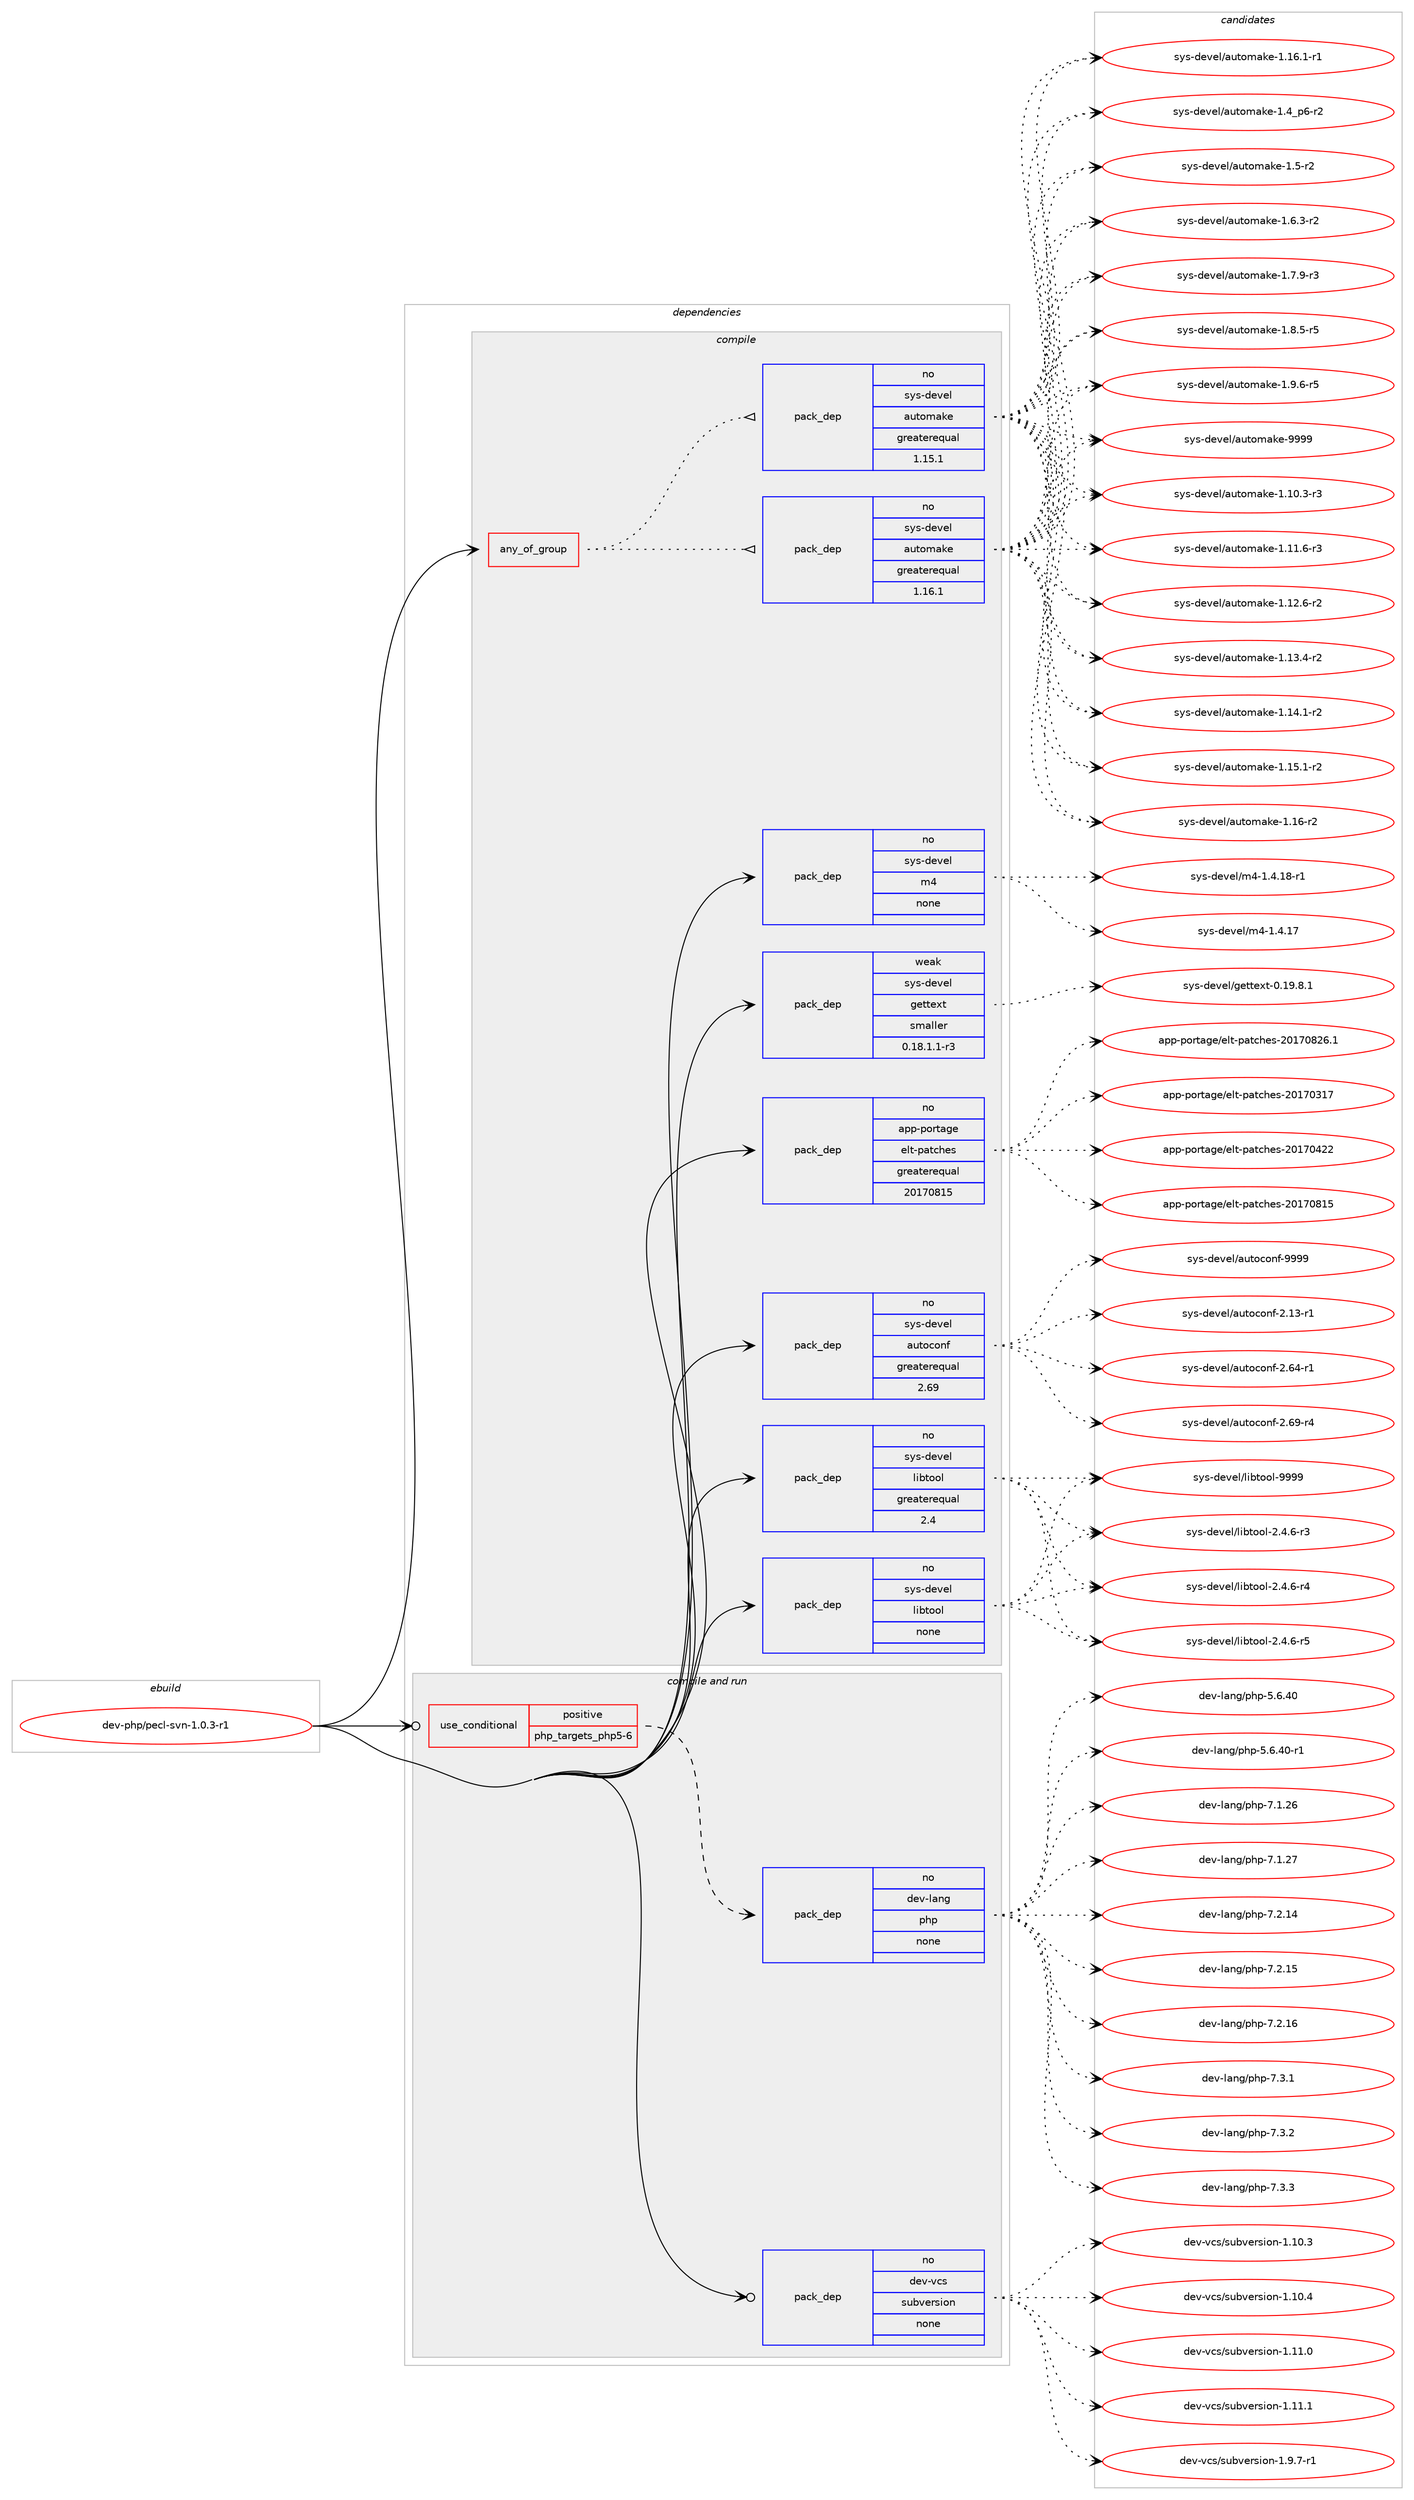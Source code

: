 digraph prolog {

# *************
# Graph options
# *************

newrank=true;
concentrate=true;
compound=true;
graph [rankdir=LR,fontname=Helvetica,fontsize=10,ranksep=1.5];#, ranksep=2.5, nodesep=0.2];
edge  [arrowhead=vee];
node  [fontname=Helvetica,fontsize=10];

# **********
# The ebuild
# **********

subgraph cluster_leftcol {
color=gray;
rank=same;
label=<<i>ebuild</i>>;
id [label="dev-php/pecl-svn-1.0.3-r1", color=red, width=4, href="../dev-php/pecl-svn-1.0.3-r1.svg"];
}

# ****************
# The dependencies
# ****************

subgraph cluster_midcol {
color=gray;
label=<<i>dependencies</i>>;
subgraph cluster_compile {
fillcolor="#eeeeee";
style=filled;
label=<<i>compile</i>>;
subgraph any22623 {
dependency1395403 [label=<<TABLE BORDER="0" CELLBORDER="1" CELLSPACING="0" CELLPADDING="4"><TR><TD CELLPADDING="10">any_of_group</TD></TR></TABLE>>, shape=none, color=red];subgraph pack1002266 {
dependency1395404 [label=<<TABLE BORDER="0" CELLBORDER="1" CELLSPACING="0" CELLPADDING="4" WIDTH="220"><TR><TD ROWSPAN="6" CELLPADDING="30">pack_dep</TD></TR><TR><TD WIDTH="110">no</TD></TR><TR><TD>sys-devel</TD></TR><TR><TD>automake</TD></TR><TR><TD>greaterequal</TD></TR><TR><TD>1.16.1</TD></TR></TABLE>>, shape=none, color=blue];
}
dependency1395403:e -> dependency1395404:w [weight=20,style="dotted",arrowhead="oinv"];
subgraph pack1002267 {
dependency1395405 [label=<<TABLE BORDER="0" CELLBORDER="1" CELLSPACING="0" CELLPADDING="4" WIDTH="220"><TR><TD ROWSPAN="6" CELLPADDING="30">pack_dep</TD></TR><TR><TD WIDTH="110">no</TD></TR><TR><TD>sys-devel</TD></TR><TR><TD>automake</TD></TR><TR><TD>greaterequal</TD></TR><TR><TD>1.15.1</TD></TR></TABLE>>, shape=none, color=blue];
}
dependency1395403:e -> dependency1395405:w [weight=20,style="dotted",arrowhead="oinv"];
}
id:e -> dependency1395403:w [weight=20,style="solid",arrowhead="vee"];
subgraph pack1002268 {
dependency1395406 [label=<<TABLE BORDER="0" CELLBORDER="1" CELLSPACING="0" CELLPADDING="4" WIDTH="220"><TR><TD ROWSPAN="6" CELLPADDING="30">pack_dep</TD></TR><TR><TD WIDTH="110">no</TD></TR><TR><TD>app-portage</TD></TR><TR><TD>elt-patches</TD></TR><TR><TD>greaterequal</TD></TR><TR><TD>20170815</TD></TR></TABLE>>, shape=none, color=blue];
}
id:e -> dependency1395406:w [weight=20,style="solid",arrowhead="vee"];
subgraph pack1002269 {
dependency1395407 [label=<<TABLE BORDER="0" CELLBORDER="1" CELLSPACING="0" CELLPADDING="4" WIDTH="220"><TR><TD ROWSPAN="6" CELLPADDING="30">pack_dep</TD></TR><TR><TD WIDTH="110">no</TD></TR><TR><TD>sys-devel</TD></TR><TR><TD>autoconf</TD></TR><TR><TD>greaterequal</TD></TR><TR><TD>2.69</TD></TR></TABLE>>, shape=none, color=blue];
}
id:e -> dependency1395407:w [weight=20,style="solid",arrowhead="vee"];
subgraph pack1002270 {
dependency1395408 [label=<<TABLE BORDER="0" CELLBORDER="1" CELLSPACING="0" CELLPADDING="4" WIDTH="220"><TR><TD ROWSPAN="6" CELLPADDING="30">pack_dep</TD></TR><TR><TD WIDTH="110">no</TD></TR><TR><TD>sys-devel</TD></TR><TR><TD>libtool</TD></TR><TR><TD>greaterequal</TD></TR><TR><TD>2.4</TD></TR></TABLE>>, shape=none, color=blue];
}
id:e -> dependency1395408:w [weight=20,style="solid",arrowhead="vee"];
subgraph pack1002271 {
dependency1395409 [label=<<TABLE BORDER="0" CELLBORDER="1" CELLSPACING="0" CELLPADDING="4" WIDTH="220"><TR><TD ROWSPAN="6" CELLPADDING="30">pack_dep</TD></TR><TR><TD WIDTH="110">no</TD></TR><TR><TD>sys-devel</TD></TR><TR><TD>libtool</TD></TR><TR><TD>none</TD></TR><TR><TD></TD></TR></TABLE>>, shape=none, color=blue];
}
id:e -> dependency1395409:w [weight=20,style="solid",arrowhead="vee"];
subgraph pack1002272 {
dependency1395410 [label=<<TABLE BORDER="0" CELLBORDER="1" CELLSPACING="0" CELLPADDING="4" WIDTH="220"><TR><TD ROWSPAN="6" CELLPADDING="30">pack_dep</TD></TR><TR><TD WIDTH="110">no</TD></TR><TR><TD>sys-devel</TD></TR><TR><TD>m4</TD></TR><TR><TD>none</TD></TR><TR><TD></TD></TR></TABLE>>, shape=none, color=blue];
}
id:e -> dependency1395410:w [weight=20,style="solid",arrowhead="vee"];
subgraph pack1002273 {
dependency1395411 [label=<<TABLE BORDER="0" CELLBORDER="1" CELLSPACING="0" CELLPADDING="4" WIDTH="220"><TR><TD ROWSPAN="6" CELLPADDING="30">pack_dep</TD></TR><TR><TD WIDTH="110">weak</TD></TR><TR><TD>sys-devel</TD></TR><TR><TD>gettext</TD></TR><TR><TD>smaller</TD></TR><TR><TD>0.18.1.1-r3</TD></TR></TABLE>>, shape=none, color=blue];
}
id:e -> dependency1395411:w [weight=20,style="solid",arrowhead="vee"];
}
subgraph cluster_compileandrun {
fillcolor="#eeeeee";
style=filled;
label=<<i>compile and run</i>>;
subgraph cond369949 {
dependency1395412 [label=<<TABLE BORDER="0" CELLBORDER="1" CELLSPACING="0" CELLPADDING="4"><TR><TD ROWSPAN="3" CELLPADDING="10">use_conditional</TD></TR><TR><TD>positive</TD></TR><TR><TD>php_targets_php5-6</TD></TR></TABLE>>, shape=none, color=red];
subgraph pack1002274 {
dependency1395413 [label=<<TABLE BORDER="0" CELLBORDER="1" CELLSPACING="0" CELLPADDING="4" WIDTH="220"><TR><TD ROWSPAN="6" CELLPADDING="30">pack_dep</TD></TR><TR><TD WIDTH="110">no</TD></TR><TR><TD>dev-lang</TD></TR><TR><TD>php</TD></TR><TR><TD>none</TD></TR><TR><TD></TD></TR></TABLE>>, shape=none, color=blue];
}
dependency1395412:e -> dependency1395413:w [weight=20,style="dashed",arrowhead="vee"];
}
id:e -> dependency1395412:w [weight=20,style="solid",arrowhead="odotvee"];
subgraph pack1002275 {
dependency1395414 [label=<<TABLE BORDER="0" CELLBORDER="1" CELLSPACING="0" CELLPADDING="4" WIDTH="220"><TR><TD ROWSPAN="6" CELLPADDING="30">pack_dep</TD></TR><TR><TD WIDTH="110">no</TD></TR><TR><TD>dev-vcs</TD></TR><TR><TD>subversion</TD></TR><TR><TD>none</TD></TR><TR><TD></TD></TR></TABLE>>, shape=none, color=blue];
}
id:e -> dependency1395414:w [weight=20,style="solid",arrowhead="odotvee"];
}
subgraph cluster_run {
fillcolor="#eeeeee";
style=filled;
label=<<i>run</i>>;
}
}

# **************
# The candidates
# **************

subgraph cluster_choices {
rank=same;
color=gray;
label=<<i>candidates</i>>;

subgraph choice1002266 {
color=black;
nodesep=1;
choice11512111545100101118101108479711711611110997107101454946494846514511451 [label="sys-devel/automake-1.10.3-r3", color=red, width=4,href="../sys-devel/automake-1.10.3-r3.svg"];
choice11512111545100101118101108479711711611110997107101454946494946544511451 [label="sys-devel/automake-1.11.6-r3", color=red, width=4,href="../sys-devel/automake-1.11.6-r3.svg"];
choice11512111545100101118101108479711711611110997107101454946495046544511450 [label="sys-devel/automake-1.12.6-r2", color=red, width=4,href="../sys-devel/automake-1.12.6-r2.svg"];
choice11512111545100101118101108479711711611110997107101454946495146524511450 [label="sys-devel/automake-1.13.4-r2", color=red, width=4,href="../sys-devel/automake-1.13.4-r2.svg"];
choice11512111545100101118101108479711711611110997107101454946495246494511450 [label="sys-devel/automake-1.14.1-r2", color=red, width=4,href="../sys-devel/automake-1.14.1-r2.svg"];
choice11512111545100101118101108479711711611110997107101454946495346494511450 [label="sys-devel/automake-1.15.1-r2", color=red, width=4,href="../sys-devel/automake-1.15.1-r2.svg"];
choice1151211154510010111810110847971171161111099710710145494649544511450 [label="sys-devel/automake-1.16-r2", color=red, width=4,href="../sys-devel/automake-1.16-r2.svg"];
choice11512111545100101118101108479711711611110997107101454946495446494511449 [label="sys-devel/automake-1.16.1-r1", color=red, width=4,href="../sys-devel/automake-1.16.1-r1.svg"];
choice115121115451001011181011084797117116111109971071014549465295112544511450 [label="sys-devel/automake-1.4_p6-r2", color=red, width=4,href="../sys-devel/automake-1.4_p6-r2.svg"];
choice11512111545100101118101108479711711611110997107101454946534511450 [label="sys-devel/automake-1.5-r2", color=red, width=4,href="../sys-devel/automake-1.5-r2.svg"];
choice115121115451001011181011084797117116111109971071014549465446514511450 [label="sys-devel/automake-1.6.3-r2", color=red, width=4,href="../sys-devel/automake-1.6.3-r2.svg"];
choice115121115451001011181011084797117116111109971071014549465546574511451 [label="sys-devel/automake-1.7.9-r3", color=red, width=4,href="../sys-devel/automake-1.7.9-r3.svg"];
choice115121115451001011181011084797117116111109971071014549465646534511453 [label="sys-devel/automake-1.8.5-r5", color=red, width=4,href="../sys-devel/automake-1.8.5-r5.svg"];
choice115121115451001011181011084797117116111109971071014549465746544511453 [label="sys-devel/automake-1.9.6-r5", color=red, width=4,href="../sys-devel/automake-1.9.6-r5.svg"];
choice115121115451001011181011084797117116111109971071014557575757 [label="sys-devel/automake-9999", color=red, width=4,href="../sys-devel/automake-9999.svg"];
dependency1395404:e -> choice11512111545100101118101108479711711611110997107101454946494846514511451:w [style=dotted,weight="100"];
dependency1395404:e -> choice11512111545100101118101108479711711611110997107101454946494946544511451:w [style=dotted,weight="100"];
dependency1395404:e -> choice11512111545100101118101108479711711611110997107101454946495046544511450:w [style=dotted,weight="100"];
dependency1395404:e -> choice11512111545100101118101108479711711611110997107101454946495146524511450:w [style=dotted,weight="100"];
dependency1395404:e -> choice11512111545100101118101108479711711611110997107101454946495246494511450:w [style=dotted,weight="100"];
dependency1395404:e -> choice11512111545100101118101108479711711611110997107101454946495346494511450:w [style=dotted,weight="100"];
dependency1395404:e -> choice1151211154510010111810110847971171161111099710710145494649544511450:w [style=dotted,weight="100"];
dependency1395404:e -> choice11512111545100101118101108479711711611110997107101454946495446494511449:w [style=dotted,weight="100"];
dependency1395404:e -> choice115121115451001011181011084797117116111109971071014549465295112544511450:w [style=dotted,weight="100"];
dependency1395404:e -> choice11512111545100101118101108479711711611110997107101454946534511450:w [style=dotted,weight="100"];
dependency1395404:e -> choice115121115451001011181011084797117116111109971071014549465446514511450:w [style=dotted,weight="100"];
dependency1395404:e -> choice115121115451001011181011084797117116111109971071014549465546574511451:w [style=dotted,weight="100"];
dependency1395404:e -> choice115121115451001011181011084797117116111109971071014549465646534511453:w [style=dotted,weight="100"];
dependency1395404:e -> choice115121115451001011181011084797117116111109971071014549465746544511453:w [style=dotted,weight="100"];
dependency1395404:e -> choice115121115451001011181011084797117116111109971071014557575757:w [style=dotted,weight="100"];
}
subgraph choice1002267 {
color=black;
nodesep=1;
choice11512111545100101118101108479711711611110997107101454946494846514511451 [label="sys-devel/automake-1.10.3-r3", color=red, width=4,href="../sys-devel/automake-1.10.3-r3.svg"];
choice11512111545100101118101108479711711611110997107101454946494946544511451 [label="sys-devel/automake-1.11.6-r3", color=red, width=4,href="../sys-devel/automake-1.11.6-r3.svg"];
choice11512111545100101118101108479711711611110997107101454946495046544511450 [label="sys-devel/automake-1.12.6-r2", color=red, width=4,href="../sys-devel/automake-1.12.6-r2.svg"];
choice11512111545100101118101108479711711611110997107101454946495146524511450 [label="sys-devel/automake-1.13.4-r2", color=red, width=4,href="../sys-devel/automake-1.13.4-r2.svg"];
choice11512111545100101118101108479711711611110997107101454946495246494511450 [label="sys-devel/automake-1.14.1-r2", color=red, width=4,href="../sys-devel/automake-1.14.1-r2.svg"];
choice11512111545100101118101108479711711611110997107101454946495346494511450 [label="sys-devel/automake-1.15.1-r2", color=red, width=4,href="../sys-devel/automake-1.15.1-r2.svg"];
choice1151211154510010111810110847971171161111099710710145494649544511450 [label="sys-devel/automake-1.16-r2", color=red, width=4,href="../sys-devel/automake-1.16-r2.svg"];
choice11512111545100101118101108479711711611110997107101454946495446494511449 [label="sys-devel/automake-1.16.1-r1", color=red, width=4,href="../sys-devel/automake-1.16.1-r1.svg"];
choice115121115451001011181011084797117116111109971071014549465295112544511450 [label="sys-devel/automake-1.4_p6-r2", color=red, width=4,href="../sys-devel/automake-1.4_p6-r2.svg"];
choice11512111545100101118101108479711711611110997107101454946534511450 [label="sys-devel/automake-1.5-r2", color=red, width=4,href="../sys-devel/automake-1.5-r2.svg"];
choice115121115451001011181011084797117116111109971071014549465446514511450 [label="sys-devel/automake-1.6.3-r2", color=red, width=4,href="../sys-devel/automake-1.6.3-r2.svg"];
choice115121115451001011181011084797117116111109971071014549465546574511451 [label="sys-devel/automake-1.7.9-r3", color=red, width=4,href="../sys-devel/automake-1.7.9-r3.svg"];
choice115121115451001011181011084797117116111109971071014549465646534511453 [label="sys-devel/automake-1.8.5-r5", color=red, width=4,href="../sys-devel/automake-1.8.5-r5.svg"];
choice115121115451001011181011084797117116111109971071014549465746544511453 [label="sys-devel/automake-1.9.6-r5", color=red, width=4,href="../sys-devel/automake-1.9.6-r5.svg"];
choice115121115451001011181011084797117116111109971071014557575757 [label="sys-devel/automake-9999", color=red, width=4,href="../sys-devel/automake-9999.svg"];
dependency1395405:e -> choice11512111545100101118101108479711711611110997107101454946494846514511451:w [style=dotted,weight="100"];
dependency1395405:e -> choice11512111545100101118101108479711711611110997107101454946494946544511451:w [style=dotted,weight="100"];
dependency1395405:e -> choice11512111545100101118101108479711711611110997107101454946495046544511450:w [style=dotted,weight="100"];
dependency1395405:e -> choice11512111545100101118101108479711711611110997107101454946495146524511450:w [style=dotted,weight="100"];
dependency1395405:e -> choice11512111545100101118101108479711711611110997107101454946495246494511450:w [style=dotted,weight="100"];
dependency1395405:e -> choice11512111545100101118101108479711711611110997107101454946495346494511450:w [style=dotted,weight="100"];
dependency1395405:e -> choice1151211154510010111810110847971171161111099710710145494649544511450:w [style=dotted,weight="100"];
dependency1395405:e -> choice11512111545100101118101108479711711611110997107101454946495446494511449:w [style=dotted,weight="100"];
dependency1395405:e -> choice115121115451001011181011084797117116111109971071014549465295112544511450:w [style=dotted,weight="100"];
dependency1395405:e -> choice11512111545100101118101108479711711611110997107101454946534511450:w [style=dotted,weight="100"];
dependency1395405:e -> choice115121115451001011181011084797117116111109971071014549465446514511450:w [style=dotted,weight="100"];
dependency1395405:e -> choice115121115451001011181011084797117116111109971071014549465546574511451:w [style=dotted,weight="100"];
dependency1395405:e -> choice115121115451001011181011084797117116111109971071014549465646534511453:w [style=dotted,weight="100"];
dependency1395405:e -> choice115121115451001011181011084797117116111109971071014549465746544511453:w [style=dotted,weight="100"];
dependency1395405:e -> choice115121115451001011181011084797117116111109971071014557575757:w [style=dotted,weight="100"];
}
subgraph choice1002268 {
color=black;
nodesep=1;
choice97112112451121111141169710310147101108116451129711699104101115455048495548514955 [label="app-portage/elt-patches-20170317", color=red, width=4,href="../app-portage/elt-patches-20170317.svg"];
choice97112112451121111141169710310147101108116451129711699104101115455048495548525050 [label="app-portage/elt-patches-20170422", color=red, width=4,href="../app-portage/elt-patches-20170422.svg"];
choice97112112451121111141169710310147101108116451129711699104101115455048495548564953 [label="app-portage/elt-patches-20170815", color=red, width=4,href="../app-portage/elt-patches-20170815.svg"];
choice971121124511211111411697103101471011081164511297116991041011154550484955485650544649 [label="app-portage/elt-patches-20170826.1", color=red, width=4,href="../app-portage/elt-patches-20170826.1.svg"];
dependency1395406:e -> choice97112112451121111141169710310147101108116451129711699104101115455048495548514955:w [style=dotted,weight="100"];
dependency1395406:e -> choice97112112451121111141169710310147101108116451129711699104101115455048495548525050:w [style=dotted,weight="100"];
dependency1395406:e -> choice97112112451121111141169710310147101108116451129711699104101115455048495548564953:w [style=dotted,weight="100"];
dependency1395406:e -> choice971121124511211111411697103101471011081164511297116991041011154550484955485650544649:w [style=dotted,weight="100"];
}
subgraph choice1002269 {
color=black;
nodesep=1;
choice1151211154510010111810110847971171161119911111010245504649514511449 [label="sys-devel/autoconf-2.13-r1", color=red, width=4,href="../sys-devel/autoconf-2.13-r1.svg"];
choice1151211154510010111810110847971171161119911111010245504654524511449 [label="sys-devel/autoconf-2.64-r1", color=red, width=4,href="../sys-devel/autoconf-2.64-r1.svg"];
choice1151211154510010111810110847971171161119911111010245504654574511452 [label="sys-devel/autoconf-2.69-r4", color=red, width=4,href="../sys-devel/autoconf-2.69-r4.svg"];
choice115121115451001011181011084797117116111991111101024557575757 [label="sys-devel/autoconf-9999", color=red, width=4,href="../sys-devel/autoconf-9999.svg"];
dependency1395407:e -> choice1151211154510010111810110847971171161119911111010245504649514511449:w [style=dotted,weight="100"];
dependency1395407:e -> choice1151211154510010111810110847971171161119911111010245504654524511449:w [style=dotted,weight="100"];
dependency1395407:e -> choice1151211154510010111810110847971171161119911111010245504654574511452:w [style=dotted,weight="100"];
dependency1395407:e -> choice115121115451001011181011084797117116111991111101024557575757:w [style=dotted,weight="100"];
}
subgraph choice1002270 {
color=black;
nodesep=1;
choice1151211154510010111810110847108105981161111111084550465246544511451 [label="sys-devel/libtool-2.4.6-r3", color=red, width=4,href="../sys-devel/libtool-2.4.6-r3.svg"];
choice1151211154510010111810110847108105981161111111084550465246544511452 [label="sys-devel/libtool-2.4.6-r4", color=red, width=4,href="../sys-devel/libtool-2.4.6-r4.svg"];
choice1151211154510010111810110847108105981161111111084550465246544511453 [label="sys-devel/libtool-2.4.6-r5", color=red, width=4,href="../sys-devel/libtool-2.4.6-r5.svg"];
choice1151211154510010111810110847108105981161111111084557575757 [label="sys-devel/libtool-9999", color=red, width=4,href="../sys-devel/libtool-9999.svg"];
dependency1395408:e -> choice1151211154510010111810110847108105981161111111084550465246544511451:w [style=dotted,weight="100"];
dependency1395408:e -> choice1151211154510010111810110847108105981161111111084550465246544511452:w [style=dotted,weight="100"];
dependency1395408:e -> choice1151211154510010111810110847108105981161111111084550465246544511453:w [style=dotted,weight="100"];
dependency1395408:e -> choice1151211154510010111810110847108105981161111111084557575757:w [style=dotted,weight="100"];
}
subgraph choice1002271 {
color=black;
nodesep=1;
choice1151211154510010111810110847108105981161111111084550465246544511451 [label="sys-devel/libtool-2.4.6-r3", color=red, width=4,href="../sys-devel/libtool-2.4.6-r3.svg"];
choice1151211154510010111810110847108105981161111111084550465246544511452 [label="sys-devel/libtool-2.4.6-r4", color=red, width=4,href="../sys-devel/libtool-2.4.6-r4.svg"];
choice1151211154510010111810110847108105981161111111084550465246544511453 [label="sys-devel/libtool-2.4.6-r5", color=red, width=4,href="../sys-devel/libtool-2.4.6-r5.svg"];
choice1151211154510010111810110847108105981161111111084557575757 [label="sys-devel/libtool-9999", color=red, width=4,href="../sys-devel/libtool-9999.svg"];
dependency1395409:e -> choice1151211154510010111810110847108105981161111111084550465246544511451:w [style=dotted,weight="100"];
dependency1395409:e -> choice1151211154510010111810110847108105981161111111084550465246544511452:w [style=dotted,weight="100"];
dependency1395409:e -> choice1151211154510010111810110847108105981161111111084550465246544511453:w [style=dotted,weight="100"];
dependency1395409:e -> choice1151211154510010111810110847108105981161111111084557575757:w [style=dotted,weight="100"];
}
subgraph choice1002272 {
color=black;
nodesep=1;
choice11512111545100101118101108471095245494652464955 [label="sys-devel/m4-1.4.17", color=red, width=4,href="../sys-devel/m4-1.4.17.svg"];
choice115121115451001011181011084710952454946524649564511449 [label="sys-devel/m4-1.4.18-r1", color=red, width=4,href="../sys-devel/m4-1.4.18-r1.svg"];
dependency1395410:e -> choice11512111545100101118101108471095245494652464955:w [style=dotted,weight="100"];
dependency1395410:e -> choice115121115451001011181011084710952454946524649564511449:w [style=dotted,weight="100"];
}
subgraph choice1002273 {
color=black;
nodesep=1;
choice1151211154510010111810110847103101116116101120116454846495746564649 [label="sys-devel/gettext-0.19.8.1", color=red, width=4,href="../sys-devel/gettext-0.19.8.1.svg"];
dependency1395411:e -> choice1151211154510010111810110847103101116116101120116454846495746564649:w [style=dotted,weight="100"];
}
subgraph choice1002274 {
color=black;
nodesep=1;
choice10010111845108971101034711210411245534654465248 [label="dev-lang/php-5.6.40", color=red, width=4,href="../dev-lang/php-5.6.40.svg"];
choice100101118451089711010347112104112455346544652484511449 [label="dev-lang/php-5.6.40-r1", color=red, width=4,href="../dev-lang/php-5.6.40-r1.svg"];
choice10010111845108971101034711210411245554649465054 [label="dev-lang/php-7.1.26", color=red, width=4,href="../dev-lang/php-7.1.26.svg"];
choice10010111845108971101034711210411245554649465055 [label="dev-lang/php-7.1.27", color=red, width=4,href="../dev-lang/php-7.1.27.svg"];
choice10010111845108971101034711210411245554650464952 [label="dev-lang/php-7.2.14", color=red, width=4,href="../dev-lang/php-7.2.14.svg"];
choice10010111845108971101034711210411245554650464953 [label="dev-lang/php-7.2.15", color=red, width=4,href="../dev-lang/php-7.2.15.svg"];
choice10010111845108971101034711210411245554650464954 [label="dev-lang/php-7.2.16", color=red, width=4,href="../dev-lang/php-7.2.16.svg"];
choice100101118451089711010347112104112455546514649 [label="dev-lang/php-7.3.1", color=red, width=4,href="../dev-lang/php-7.3.1.svg"];
choice100101118451089711010347112104112455546514650 [label="dev-lang/php-7.3.2", color=red, width=4,href="../dev-lang/php-7.3.2.svg"];
choice100101118451089711010347112104112455546514651 [label="dev-lang/php-7.3.3", color=red, width=4,href="../dev-lang/php-7.3.3.svg"];
dependency1395413:e -> choice10010111845108971101034711210411245534654465248:w [style=dotted,weight="100"];
dependency1395413:e -> choice100101118451089711010347112104112455346544652484511449:w [style=dotted,weight="100"];
dependency1395413:e -> choice10010111845108971101034711210411245554649465054:w [style=dotted,weight="100"];
dependency1395413:e -> choice10010111845108971101034711210411245554649465055:w [style=dotted,weight="100"];
dependency1395413:e -> choice10010111845108971101034711210411245554650464952:w [style=dotted,weight="100"];
dependency1395413:e -> choice10010111845108971101034711210411245554650464953:w [style=dotted,weight="100"];
dependency1395413:e -> choice10010111845108971101034711210411245554650464954:w [style=dotted,weight="100"];
dependency1395413:e -> choice100101118451089711010347112104112455546514649:w [style=dotted,weight="100"];
dependency1395413:e -> choice100101118451089711010347112104112455546514650:w [style=dotted,weight="100"];
dependency1395413:e -> choice100101118451089711010347112104112455546514651:w [style=dotted,weight="100"];
}
subgraph choice1002275 {
color=black;
nodesep=1;
choice1001011184511899115471151179811810111411510511111045494649484651 [label="dev-vcs/subversion-1.10.3", color=red, width=4,href="../dev-vcs/subversion-1.10.3.svg"];
choice1001011184511899115471151179811810111411510511111045494649484652 [label="dev-vcs/subversion-1.10.4", color=red, width=4,href="../dev-vcs/subversion-1.10.4.svg"];
choice1001011184511899115471151179811810111411510511111045494649494648 [label="dev-vcs/subversion-1.11.0", color=red, width=4,href="../dev-vcs/subversion-1.11.0.svg"];
choice1001011184511899115471151179811810111411510511111045494649494649 [label="dev-vcs/subversion-1.11.1", color=red, width=4,href="../dev-vcs/subversion-1.11.1.svg"];
choice100101118451189911547115117981181011141151051111104549465746554511449 [label="dev-vcs/subversion-1.9.7-r1", color=red, width=4,href="../dev-vcs/subversion-1.9.7-r1.svg"];
dependency1395414:e -> choice1001011184511899115471151179811810111411510511111045494649484651:w [style=dotted,weight="100"];
dependency1395414:e -> choice1001011184511899115471151179811810111411510511111045494649484652:w [style=dotted,weight="100"];
dependency1395414:e -> choice1001011184511899115471151179811810111411510511111045494649494648:w [style=dotted,weight="100"];
dependency1395414:e -> choice1001011184511899115471151179811810111411510511111045494649494649:w [style=dotted,weight="100"];
dependency1395414:e -> choice100101118451189911547115117981181011141151051111104549465746554511449:w [style=dotted,weight="100"];
}
}

}
